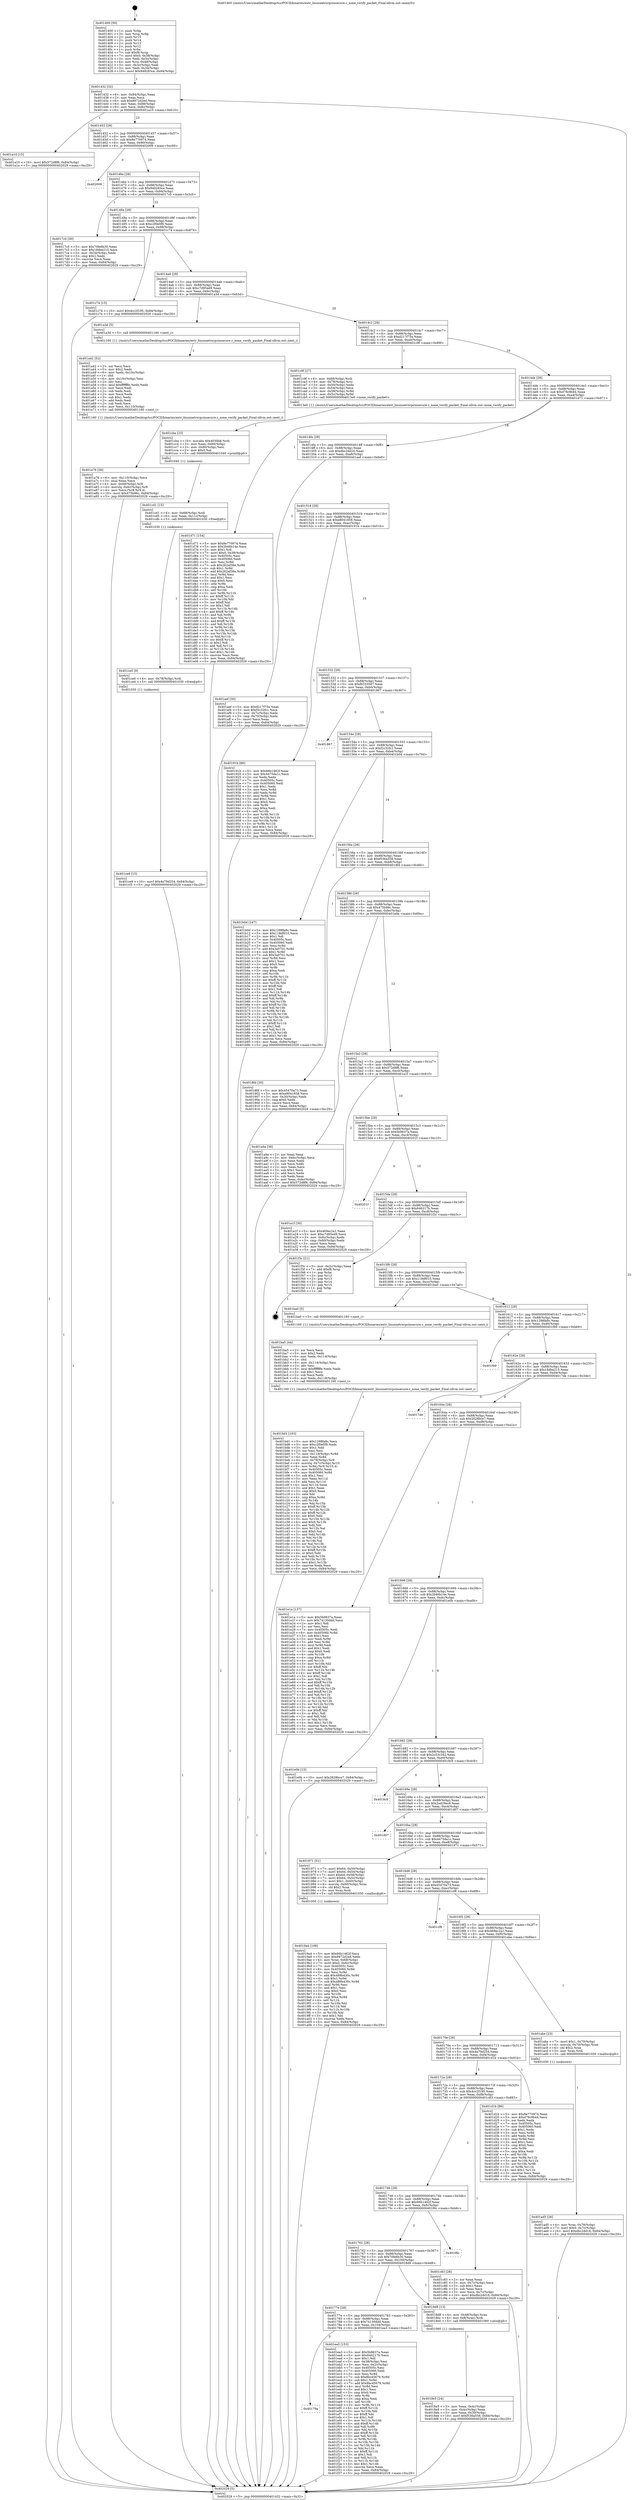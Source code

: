 digraph "0x401400" {
  label = "0x401400 (/mnt/c/Users/mathe/Desktop/tcc/POCII/binaries/extr_linuxnetrxrpcinsecure.c_none_verify_packet_Final-ollvm.out::main(0))"
  labelloc = "t"
  node[shape=record]

  Entry [label="",width=0.3,height=0.3,shape=circle,fillcolor=black,style=filled]
  "0x401432" [label="{
     0x401432 [32]\l
     | [instrs]\l
     &nbsp;&nbsp;0x401432 \<+6\>: mov -0x84(%rbp),%eax\l
     &nbsp;&nbsp;0x401438 \<+2\>: mov %eax,%ecx\l
     &nbsp;&nbsp;0x40143a \<+6\>: sub $0x8972d2ed,%ecx\l
     &nbsp;&nbsp;0x401440 \<+6\>: mov %eax,-0x88(%rbp)\l
     &nbsp;&nbsp;0x401446 \<+6\>: mov %ecx,-0x8c(%rbp)\l
     &nbsp;&nbsp;0x40144c \<+6\>: je 0000000000401a10 \<main+0x610\>\l
  }"]
  "0x401a10" [label="{
     0x401a10 [15]\l
     | [instrs]\l
     &nbsp;&nbsp;0x401a10 \<+10\>: movl $0x572d8f6,-0x84(%rbp)\l
     &nbsp;&nbsp;0x401a1a \<+5\>: jmp 0000000000402029 \<main+0xc29\>\l
  }"]
  "0x401452" [label="{
     0x401452 [28]\l
     | [instrs]\l
     &nbsp;&nbsp;0x401452 \<+5\>: jmp 0000000000401457 \<main+0x57\>\l
     &nbsp;&nbsp;0x401457 \<+6\>: mov -0x88(%rbp),%eax\l
     &nbsp;&nbsp;0x40145d \<+5\>: sub $0x8e770974,%eax\l
     &nbsp;&nbsp;0x401462 \<+6\>: mov %eax,-0x90(%rbp)\l
     &nbsp;&nbsp;0x401468 \<+6\>: je 0000000000402009 \<main+0xc09\>\l
  }"]
  Exit [label="",width=0.3,height=0.3,shape=circle,fillcolor=black,style=filled,peripheries=2]
  "0x402009" [label="{
     0x402009\l
  }", style=dashed]
  "0x40146e" [label="{
     0x40146e [28]\l
     | [instrs]\l
     &nbsp;&nbsp;0x40146e \<+5\>: jmp 0000000000401473 \<main+0x73\>\l
     &nbsp;&nbsp;0x401473 \<+6\>: mov -0x88(%rbp),%eax\l
     &nbsp;&nbsp;0x401479 \<+5\>: sub $0x948283ce,%eax\l
     &nbsp;&nbsp;0x40147e \<+6\>: mov %eax,-0x94(%rbp)\l
     &nbsp;&nbsp;0x401484 \<+6\>: je 00000000004017c0 \<main+0x3c0\>\l
  }"]
  "0x40179a" [label="{
     0x40179a\l
  }", style=dashed]
  "0x4017c0" [label="{
     0x4017c0 [30]\l
     | [instrs]\l
     &nbsp;&nbsp;0x4017c0 \<+5\>: mov $0x70fe6b30,%eax\l
     &nbsp;&nbsp;0x4017c5 \<+5\>: mov $0x18dbe215,%ecx\l
     &nbsp;&nbsp;0x4017ca \<+3\>: mov -0x34(%rbp),%edx\l
     &nbsp;&nbsp;0x4017cd \<+3\>: cmp $0x2,%edx\l
     &nbsp;&nbsp;0x4017d0 \<+3\>: cmovne %ecx,%eax\l
     &nbsp;&nbsp;0x4017d3 \<+6\>: mov %eax,-0x84(%rbp)\l
     &nbsp;&nbsp;0x4017d9 \<+5\>: jmp 0000000000402029 \<main+0xc29\>\l
  }"]
  "0x40148a" [label="{
     0x40148a [28]\l
     | [instrs]\l
     &nbsp;&nbsp;0x40148a \<+5\>: jmp 000000000040148f \<main+0x8f\>\l
     &nbsp;&nbsp;0x40148f \<+6\>: mov -0x88(%rbp),%eax\l
     &nbsp;&nbsp;0x401495 \<+5\>: sub $0xc2f0e0f9,%eax\l
     &nbsp;&nbsp;0x40149a \<+6\>: mov %eax,-0x98(%rbp)\l
     &nbsp;&nbsp;0x4014a0 \<+6\>: je 0000000000401c74 \<main+0x874\>\l
  }"]
  "0x402029" [label="{
     0x402029 [5]\l
     | [instrs]\l
     &nbsp;&nbsp;0x402029 \<+5\>: jmp 0000000000401432 \<main+0x32\>\l
  }"]
  "0x401400" [label="{
     0x401400 [50]\l
     | [instrs]\l
     &nbsp;&nbsp;0x401400 \<+1\>: push %rbp\l
     &nbsp;&nbsp;0x401401 \<+3\>: mov %rsp,%rbp\l
     &nbsp;&nbsp;0x401404 \<+2\>: push %r15\l
     &nbsp;&nbsp;0x401406 \<+2\>: push %r14\l
     &nbsp;&nbsp;0x401408 \<+2\>: push %r13\l
     &nbsp;&nbsp;0x40140a \<+2\>: push %r12\l
     &nbsp;&nbsp;0x40140c \<+1\>: push %rbx\l
     &nbsp;&nbsp;0x40140d \<+7\>: sub $0xf8,%rsp\l
     &nbsp;&nbsp;0x401414 \<+7\>: movl $0x0,-0x38(%rbp)\l
     &nbsp;&nbsp;0x40141b \<+3\>: mov %edi,-0x3c(%rbp)\l
     &nbsp;&nbsp;0x40141e \<+4\>: mov %rsi,-0x48(%rbp)\l
     &nbsp;&nbsp;0x401422 \<+3\>: mov -0x3c(%rbp),%edi\l
     &nbsp;&nbsp;0x401425 \<+3\>: mov %edi,-0x34(%rbp)\l
     &nbsp;&nbsp;0x401428 \<+10\>: movl $0x948283ce,-0x84(%rbp)\l
  }"]
  "0x401ea3" [label="{
     0x401ea3 [153]\l
     | [instrs]\l
     &nbsp;&nbsp;0x401ea3 \<+5\>: mov $0x5b9637a,%eax\l
     &nbsp;&nbsp;0x401ea8 \<+5\>: mov $0x646217b,%ecx\l
     &nbsp;&nbsp;0x401ead \<+2\>: mov $0x1,%dl\l
     &nbsp;&nbsp;0x401eaf \<+3\>: mov -0x38(%rbp),%esi\l
     &nbsp;&nbsp;0x401eb2 \<+3\>: mov %esi,-0x2c(%rbp)\l
     &nbsp;&nbsp;0x401eb5 \<+7\>: mov 0x40505c,%esi\l
     &nbsp;&nbsp;0x401ebc \<+7\>: mov 0x405060,%edi\l
     &nbsp;&nbsp;0x401ec3 \<+3\>: mov %esi,%r8d\l
     &nbsp;&nbsp;0x401ec6 \<+7\>: sub $0x8bc45679,%r8d\l
     &nbsp;&nbsp;0x401ecd \<+4\>: sub $0x1,%r8d\l
     &nbsp;&nbsp;0x401ed1 \<+7\>: add $0x8bc45679,%r8d\l
     &nbsp;&nbsp;0x401ed8 \<+4\>: imul %r8d,%esi\l
     &nbsp;&nbsp;0x401edc \<+3\>: and $0x1,%esi\l
     &nbsp;&nbsp;0x401edf \<+3\>: cmp $0x0,%esi\l
     &nbsp;&nbsp;0x401ee2 \<+4\>: sete %r9b\l
     &nbsp;&nbsp;0x401ee6 \<+3\>: cmp $0xa,%edi\l
     &nbsp;&nbsp;0x401ee9 \<+4\>: setl %r10b\l
     &nbsp;&nbsp;0x401eed \<+3\>: mov %r9b,%r11b\l
     &nbsp;&nbsp;0x401ef0 \<+4\>: xor $0xff,%r11b\l
     &nbsp;&nbsp;0x401ef4 \<+3\>: mov %r10b,%bl\l
     &nbsp;&nbsp;0x401ef7 \<+3\>: xor $0xff,%bl\l
     &nbsp;&nbsp;0x401efa \<+3\>: xor $0x1,%dl\l
     &nbsp;&nbsp;0x401efd \<+3\>: mov %r11b,%r14b\l
     &nbsp;&nbsp;0x401f00 \<+4\>: and $0xff,%r14b\l
     &nbsp;&nbsp;0x401f04 \<+3\>: and %dl,%r9b\l
     &nbsp;&nbsp;0x401f07 \<+3\>: mov %bl,%r15b\l
     &nbsp;&nbsp;0x401f0a \<+4\>: and $0xff,%r15b\l
     &nbsp;&nbsp;0x401f0e \<+3\>: and %dl,%r10b\l
     &nbsp;&nbsp;0x401f11 \<+3\>: or %r9b,%r14b\l
     &nbsp;&nbsp;0x401f14 \<+3\>: or %r10b,%r15b\l
     &nbsp;&nbsp;0x401f17 \<+3\>: xor %r15b,%r14b\l
     &nbsp;&nbsp;0x401f1a \<+3\>: or %bl,%r11b\l
     &nbsp;&nbsp;0x401f1d \<+4\>: xor $0xff,%r11b\l
     &nbsp;&nbsp;0x401f21 \<+3\>: or $0x1,%dl\l
     &nbsp;&nbsp;0x401f24 \<+3\>: and %dl,%r11b\l
     &nbsp;&nbsp;0x401f27 \<+3\>: or %r11b,%r14b\l
     &nbsp;&nbsp;0x401f2a \<+4\>: test $0x1,%r14b\l
     &nbsp;&nbsp;0x401f2e \<+3\>: cmovne %ecx,%eax\l
     &nbsp;&nbsp;0x401f31 \<+6\>: mov %eax,-0x84(%rbp)\l
     &nbsp;&nbsp;0x401f37 \<+5\>: jmp 0000000000402029 \<main+0xc29\>\l
  }"]
  "0x401c74" [label="{
     0x401c74 [15]\l
     | [instrs]\l
     &nbsp;&nbsp;0x401c74 \<+10\>: movl $0x4cc2f195,-0x84(%rbp)\l
     &nbsp;&nbsp;0x401c7e \<+5\>: jmp 0000000000402029 \<main+0xc29\>\l
  }"]
  "0x4014a6" [label="{
     0x4014a6 [28]\l
     | [instrs]\l
     &nbsp;&nbsp;0x4014a6 \<+5\>: jmp 00000000004014ab \<main+0xab\>\l
     &nbsp;&nbsp;0x4014ab \<+6\>: mov -0x88(%rbp),%eax\l
     &nbsp;&nbsp;0x4014b1 \<+5\>: sub $0xc7d95ed9,%eax\l
     &nbsp;&nbsp;0x4014b6 \<+6\>: mov %eax,-0x9c(%rbp)\l
     &nbsp;&nbsp;0x4014bc \<+6\>: je 0000000000401a3d \<main+0x63d\>\l
  }"]
  "0x401ce9" [label="{
     0x401ce9 [15]\l
     | [instrs]\l
     &nbsp;&nbsp;0x401ce9 \<+10\>: movl $0x4a79d254,-0x84(%rbp)\l
     &nbsp;&nbsp;0x401cf3 \<+5\>: jmp 0000000000402029 \<main+0xc29\>\l
  }"]
  "0x401a3d" [label="{
     0x401a3d [5]\l
     | [instrs]\l
     &nbsp;&nbsp;0x401a3d \<+5\>: call 0000000000401160 \<next_i\>\l
     | [calls]\l
     &nbsp;&nbsp;0x401160 \{1\} (/mnt/c/Users/mathe/Desktop/tcc/POCII/binaries/extr_linuxnetrxrpcinsecure.c_none_verify_packet_Final-ollvm.out::next_i)\l
  }"]
  "0x4014c2" [label="{
     0x4014c2 [28]\l
     | [instrs]\l
     &nbsp;&nbsp;0x4014c2 \<+5\>: jmp 00000000004014c7 \<main+0xc7\>\l
     &nbsp;&nbsp;0x4014c7 \<+6\>: mov -0x88(%rbp),%eax\l
     &nbsp;&nbsp;0x4014cd \<+5\>: sub $0xd217f75a,%eax\l
     &nbsp;&nbsp;0x4014d2 \<+6\>: mov %eax,-0xa0(%rbp)\l
     &nbsp;&nbsp;0x4014d8 \<+6\>: je 0000000000401c9f \<main+0x89f\>\l
  }"]
  "0x401ce0" [label="{
     0x401ce0 [9]\l
     | [instrs]\l
     &nbsp;&nbsp;0x401ce0 \<+4\>: mov -0x78(%rbp),%rdi\l
     &nbsp;&nbsp;0x401ce4 \<+5\>: call 0000000000401030 \<free@plt\>\l
     | [calls]\l
     &nbsp;&nbsp;0x401030 \{1\} (unknown)\l
  }"]
  "0x401c9f" [label="{
     0x401c9f [27]\l
     | [instrs]\l
     &nbsp;&nbsp;0x401c9f \<+4\>: mov -0x68(%rbp),%rdi\l
     &nbsp;&nbsp;0x401ca3 \<+4\>: mov -0x78(%rbp),%rsi\l
     &nbsp;&nbsp;0x401ca7 \<+3\>: mov -0x50(%rbp),%edx\l
     &nbsp;&nbsp;0x401caa \<+3\>: mov -0x54(%rbp),%ecx\l
     &nbsp;&nbsp;0x401cad \<+4\>: mov -0x58(%rbp),%r8d\l
     &nbsp;&nbsp;0x401cb1 \<+4\>: mov -0x5c(%rbp),%r9d\l
     &nbsp;&nbsp;0x401cb5 \<+5\>: call 00000000004013e0 \<none_verify_packet\>\l
     | [calls]\l
     &nbsp;&nbsp;0x4013e0 \{1\} (/mnt/c/Users/mathe/Desktop/tcc/POCII/binaries/extr_linuxnetrxrpcinsecure.c_none_verify_packet_Final-ollvm.out::none_verify_packet)\l
  }"]
  "0x4014de" [label="{
     0x4014de [28]\l
     | [instrs]\l
     &nbsp;&nbsp;0x4014de \<+5\>: jmp 00000000004014e3 \<main+0xe3\>\l
     &nbsp;&nbsp;0x4014e3 \<+6\>: mov -0x88(%rbp),%eax\l
     &nbsp;&nbsp;0x4014e9 \<+5\>: sub $0xd78c9b44,%eax\l
     &nbsp;&nbsp;0x4014ee \<+6\>: mov %eax,-0xa4(%rbp)\l
     &nbsp;&nbsp;0x4014f4 \<+6\>: je 0000000000401d71 \<main+0x971\>\l
  }"]
  "0x401cd1" [label="{
     0x401cd1 [15]\l
     | [instrs]\l
     &nbsp;&nbsp;0x401cd1 \<+4\>: mov -0x68(%rbp),%rdi\l
     &nbsp;&nbsp;0x401cd5 \<+6\>: mov %eax,-0x11c(%rbp)\l
     &nbsp;&nbsp;0x401cdb \<+5\>: call 0000000000401030 \<free@plt\>\l
     | [calls]\l
     &nbsp;&nbsp;0x401030 \{1\} (unknown)\l
  }"]
  "0x401d71" [label="{
     0x401d71 [154]\l
     | [instrs]\l
     &nbsp;&nbsp;0x401d71 \<+5\>: mov $0x8e770974,%eax\l
     &nbsp;&nbsp;0x401d76 \<+5\>: mov $0x2b46b14e,%ecx\l
     &nbsp;&nbsp;0x401d7b \<+2\>: mov $0x1,%dl\l
     &nbsp;&nbsp;0x401d7d \<+7\>: movl $0x0,-0x38(%rbp)\l
     &nbsp;&nbsp;0x401d84 \<+7\>: mov 0x40505c,%esi\l
     &nbsp;&nbsp;0x401d8b \<+7\>: mov 0x405060,%edi\l
     &nbsp;&nbsp;0x401d92 \<+3\>: mov %esi,%r8d\l
     &nbsp;&nbsp;0x401d95 \<+7\>: sub $0x262af38e,%r8d\l
     &nbsp;&nbsp;0x401d9c \<+4\>: sub $0x1,%r8d\l
     &nbsp;&nbsp;0x401da0 \<+7\>: add $0x262af38e,%r8d\l
     &nbsp;&nbsp;0x401da7 \<+4\>: imul %r8d,%esi\l
     &nbsp;&nbsp;0x401dab \<+3\>: and $0x1,%esi\l
     &nbsp;&nbsp;0x401dae \<+3\>: cmp $0x0,%esi\l
     &nbsp;&nbsp;0x401db1 \<+4\>: sete %r9b\l
     &nbsp;&nbsp;0x401db5 \<+3\>: cmp $0xa,%edi\l
     &nbsp;&nbsp;0x401db8 \<+4\>: setl %r10b\l
     &nbsp;&nbsp;0x401dbc \<+3\>: mov %r9b,%r11b\l
     &nbsp;&nbsp;0x401dbf \<+4\>: xor $0xff,%r11b\l
     &nbsp;&nbsp;0x401dc3 \<+3\>: mov %r10b,%bl\l
     &nbsp;&nbsp;0x401dc6 \<+3\>: xor $0xff,%bl\l
     &nbsp;&nbsp;0x401dc9 \<+3\>: xor $0x1,%dl\l
     &nbsp;&nbsp;0x401dcc \<+3\>: mov %r11b,%r14b\l
     &nbsp;&nbsp;0x401dcf \<+4\>: and $0xff,%r14b\l
     &nbsp;&nbsp;0x401dd3 \<+3\>: and %dl,%r9b\l
     &nbsp;&nbsp;0x401dd6 \<+3\>: mov %bl,%r15b\l
     &nbsp;&nbsp;0x401dd9 \<+4\>: and $0xff,%r15b\l
     &nbsp;&nbsp;0x401ddd \<+3\>: and %dl,%r10b\l
     &nbsp;&nbsp;0x401de0 \<+3\>: or %r9b,%r14b\l
     &nbsp;&nbsp;0x401de3 \<+3\>: or %r10b,%r15b\l
     &nbsp;&nbsp;0x401de6 \<+3\>: xor %r15b,%r14b\l
     &nbsp;&nbsp;0x401de9 \<+3\>: or %bl,%r11b\l
     &nbsp;&nbsp;0x401dec \<+4\>: xor $0xff,%r11b\l
     &nbsp;&nbsp;0x401df0 \<+3\>: or $0x1,%dl\l
     &nbsp;&nbsp;0x401df3 \<+3\>: and %dl,%r11b\l
     &nbsp;&nbsp;0x401df6 \<+3\>: or %r11b,%r14b\l
     &nbsp;&nbsp;0x401df9 \<+4\>: test $0x1,%r14b\l
     &nbsp;&nbsp;0x401dfd \<+3\>: cmovne %ecx,%eax\l
     &nbsp;&nbsp;0x401e00 \<+6\>: mov %eax,-0x84(%rbp)\l
     &nbsp;&nbsp;0x401e06 \<+5\>: jmp 0000000000402029 \<main+0xc29\>\l
  }"]
  "0x4014fa" [label="{
     0x4014fa [28]\l
     | [instrs]\l
     &nbsp;&nbsp;0x4014fa \<+5\>: jmp 00000000004014ff \<main+0xff\>\l
     &nbsp;&nbsp;0x4014ff \<+6\>: mov -0x88(%rbp),%eax\l
     &nbsp;&nbsp;0x401505 \<+5\>: sub $0xdbc2dd16,%eax\l
     &nbsp;&nbsp;0x40150a \<+6\>: mov %eax,-0xa8(%rbp)\l
     &nbsp;&nbsp;0x401510 \<+6\>: je 0000000000401aef \<main+0x6ef\>\l
  }"]
  "0x401cba" [label="{
     0x401cba [23]\l
     | [instrs]\l
     &nbsp;&nbsp;0x401cba \<+10\>: movabs $0x4030b6,%rdi\l
     &nbsp;&nbsp;0x401cc4 \<+3\>: mov %eax,-0x80(%rbp)\l
     &nbsp;&nbsp;0x401cc7 \<+3\>: mov -0x80(%rbp),%esi\l
     &nbsp;&nbsp;0x401cca \<+2\>: mov $0x0,%al\l
     &nbsp;&nbsp;0x401ccc \<+5\>: call 0000000000401040 \<printf@plt\>\l
     | [calls]\l
     &nbsp;&nbsp;0x401040 \{1\} (unknown)\l
  }"]
  "0x401aef" [label="{
     0x401aef [30]\l
     | [instrs]\l
     &nbsp;&nbsp;0x401aef \<+5\>: mov $0xd217f75a,%eax\l
     &nbsp;&nbsp;0x401af4 \<+5\>: mov $0xf2c32fc1,%ecx\l
     &nbsp;&nbsp;0x401af9 \<+3\>: mov -0x7c(%rbp),%edx\l
     &nbsp;&nbsp;0x401afc \<+3\>: cmp -0x70(%rbp),%edx\l
     &nbsp;&nbsp;0x401aff \<+3\>: cmovl %ecx,%eax\l
     &nbsp;&nbsp;0x401b02 \<+6\>: mov %eax,-0x84(%rbp)\l
     &nbsp;&nbsp;0x401b08 \<+5\>: jmp 0000000000402029 \<main+0xc29\>\l
  }"]
  "0x401516" [label="{
     0x401516 [28]\l
     | [instrs]\l
     &nbsp;&nbsp;0x401516 \<+5\>: jmp 000000000040151b \<main+0x11b\>\l
     &nbsp;&nbsp;0x40151b \<+6\>: mov -0x88(%rbp),%eax\l
     &nbsp;&nbsp;0x401521 \<+5\>: sub $0xe8041858,%eax\l
     &nbsp;&nbsp;0x401526 \<+6\>: mov %eax,-0xac(%rbp)\l
     &nbsp;&nbsp;0x40152c \<+6\>: je 000000000040191b \<main+0x51b\>\l
  }"]
  "0x401bd1" [label="{
     0x401bd1 [163]\l
     | [instrs]\l
     &nbsp;&nbsp;0x401bd1 \<+5\>: mov $0x1298fa8c,%ecx\l
     &nbsp;&nbsp;0x401bd6 \<+5\>: mov $0xc2f0e0f9,%edx\l
     &nbsp;&nbsp;0x401bdb \<+3\>: mov $0x1,%dil\l
     &nbsp;&nbsp;0x401bde \<+2\>: xor %esi,%esi\l
     &nbsp;&nbsp;0x401be0 \<+7\>: mov -0x118(%rbp),%r8d\l
     &nbsp;&nbsp;0x401be7 \<+4\>: imul %eax,%r8d\l
     &nbsp;&nbsp;0x401beb \<+4\>: mov -0x78(%rbp),%r9\l
     &nbsp;&nbsp;0x401bef \<+4\>: movslq -0x7c(%rbp),%r10\l
     &nbsp;&nbsp;0x401bf3 \<+4\>: mov %r8d,(%r9,%r10,4)\l
     &nbsp;&nbsp;0x401bf7 \<+7\>: mov 0x40505c,%eax\l
     &nbsp;&nbsp;0x401bfe \<+8\>: mov 0x405060,%r8d\l
     &nbsp;&nbsp;0x401c06 \<+3\>: sub $0x1,%esi\l
     &nbsp;&nbsp;0x401c09 \<+3\>: mov %eax,%r11d\l
     &nbsp;&nbsp;0x401c0c \<+3\>: add %esi,%r11d\l
     &nbsp;&nbsp;0x401c0f \<+4\>: imul %r11d,%eax\l
     &nbsp;&nbsp;0x401c13 \<+3\>: and $0x1,%eax\l
     &nbsp;&nbsp;0x401c16 \<+3\>: cmp $0x0,%eax\l
     &nbsp;&nbsp;0x401c19 \<+3\>: sete %bl\l
     &nbsp;&nbsp;0x401c1c \<+4\>: cmp $0xa,%r8d\l
     &nbsp;&nbsp;0x401c20 \<+4\>: setl %r14b\l
     &nbsp;&nbsp;0x401c24 \<+3\>: mov %bl,%r15b\l
     &nbsp;&nbsp;0x401c27 \<+4\>: xor $0xff,%r15b\l
     &nbsp;&nbsp;0x401c2b \<+3\>: mov %r14b,%r12b\l
     &nbsp;&nbsp;0x401c2e \<+4\>: xor $0xff,%r12b\l
     &nbsp;&nbsp;0x401c32 \<+4\>: xor $0x0,%dil\l
     &nbsp;&nbsp;0x401c36 \<+3\>: mov %r15b,%r13b\l
     &nbsp;&nbsp;0x401c39 \<+4\>: and $0x0,%r13b\l
     &nbsp;&nbsp;0x401c3d \<+3\>: and %dil,%bl\l
     &nbsp;&nbsp;0x401c40 \<+3\>: mov %r12b,%al\l
     &nbsp;&nbsp;0x401c43 \<+2\>: and $0x0,%al\l
     &nbsp;&nbsp;0x401c45 \<+3\>: and %dil,%r14b\l
     &nbsp;&nbsp;0x401c48 \<+3\>: or %bl,%r13b\l
     &nbsp;&nbsp;0x401c4b \<+3\>: or %r14b,%al\l
     &nbsp;&nbsp;0x401c4e \<+3\>: xor %al,%r13b\l
     &nbsp;&nbsp;0x401c51 \<+3\>: or %r12b,%r15b\l
     &nbsp;&nbsp;0x401c54 \<+4\>: xor $0xff,%r15b\l
     &nbsp;&nbsp;0x401c58 \<+4\>: or $0x0,%dil\l
     &nbsp;&nbsp;0x401c5c \<+3\>: and %dil,%r15b\l
     &nbsp;&nbsp;0x401c5f \<+3\>: or %r15b,%r13b\l
     &nbsp;&nbsp;0x401c62 \<+4\>: test $0x1,%r13b\l
     &nbsp;&nbsp;0x401c66 \<+3\>: cmovne %edx,%ecx\l
     &nbsp;&nbsp;0x401c69 \<+6\>: mov %ecx,-0x84(%rbp)\l
     &nbsp;&nbsp;0x401c6f \<+5\>: jmp 0000000000402029 \<main+0xc29\>\l
  }"]
  "0x40191b" [label="{
     0x40191b [86]\l
     | [instrs]\l
     &nbsp;&nbsp;0x40191b \<+5\>: mov $0x66b1462f,%eax\l
     &nbsp;&nbsp;0x401920 \<+5\>: mov $0x4475da1c,%ecx\l
     &nbsp;&nbsp;0x401925 \<+2\>: xor %edx,%edx\l
     &nbsp;&nbsp;0x401927 \<+7\>: mov 0x40505c,%esi\l
     &nbsp;&nbsp;0x40192e \<+7\>: mov 0x405060,%edi\l
     &nbsp;&nbsp;0x401935 \<+3\>: sub $0x1,%edx\l
     &nbsp;&nbsp;0x401938 \<+3\>: mov %esi,%r8d\l
     &nbsp;&nbsp;0x40193b \<+3\>: add %edx,%r8d\l
     &nbsp;&nbsp;0x40193e \<+4\>: imul %r8d,%esi\l
     &nbsp;&nbsp;0x401942 \<+3\>: and $0x1,%esi\l
     &nbsp;&nbsp;0x401945 \<+3\>: cmp $0x0,%esi\l
     &nbsp;&nbsp;0x401948 \<+4\>: sete %r9b\l
     &nbsp;&nbsp;0x40194c \<+3\>: cmp $0xa,%edi\l
     &nbsp;&nbsp;0x40194f \<+4\>: setl %r10b\l
     &nbsp;&nbsp;0x401953 \<+3\>: mov %r9b,%r11b\l
     &nbsp;&nbsp;0x401956 \<+3\>: and %r10b,%r11b\l
     &nbsp;&nbsp;0x401959 \<+3\>: xor %r10b,%r9b\l
     &nbsp;&nbsp;0x40195c \<+3\>: or %r9b,%r11b\l
     &nbsp;&nbsp;0x40195f \<+4\>: test $0x1,%r11b\l
     &nbsp;&nbsp;0x401963 \<+3\>: cmovne %ecx,%eax\l
     &nbsp;&nbsp;0x401966 \<+6\>: mov %eax,-0x84(%rbp)\l
     &nbsp;&nbsp;0x40196c \<+5\>: jmp 0000000000402029 \<main+0xc29\>\l
  }"]
  "0x401532" [label="{
     0x401532 [28]\l
     | [instrs]\l
     &nbsp;&nbsp;0x401532 \<+5\>: jmp 0000000000401537 \<main+0x137\>\l
     &nbsp;&nbsp;0x401537 \<+6\>: mov -0x88(%rbp),%eax\l
     &nbsp;&nbsp;0x40153d \<+5\>: sub $0xf0333587,%eax\l
     &nbsp;&nbsp;0x401542 \<+6\>: mov %eax,-0xb0(%rbp)\l
     &nbsp;&nbsp;0x401548 \<+6\>: je 0000000000401867 \<main+0x467\>\l
  }"]
  "0x401ba5" [label="{
     0x401ba5 [44]\l
     | [instrs]\l
     &nbsp;&nbsp;0x401ba5 \<+2\>: xor %ecx,%ecx\l
     &nbsp;&nbsp;0x401ba7 \<+5\>: mov $0x2,%edx\l
     &nbsp;&nbsp;0x401bac \<+6\>: mov %edx,-0x114(%rbp)\l
     &nbsp;&nbsp;0x401bb2 \<+1\>: cltd\l
     &nbsp;&nbsp;0x401bb3 \<+6\>: mov -0x114(%rbp),%esi\l
     &nbsp;&nbsp;0x401bb9 \<+2\>: idiv %esi\l
     &nbsp;&nbsp;0x401bbb \<+6\>: imul $0xfffffffe,%edx,%edx\l
     &nbsp;&nbsp;0x401bc1 \<+3\>: sub $0x1,%ecx\l
     &nbsp;&nbsp;0x401bc4 \<+2\>: sub %ecx,%edx\l
     &nbsp;&nbsp;0x401bc6 \<+6\>: mov %edx,-0x118(%rbp)\l
     &nbsp;&nbsp;0x401bcc \<+5\>: call 0000000000401160 \<next_i\>\l
     | [calls]\l
     &nbsp;&nbsp;0x401160 \{1\} (/mnt/c/Users/mathe/Desktop/tcc/POCII/binaries/extr_linuxnetrxrpcinsecure.c_none_verify_packet_Final-ollvm.out::next_i)\l
  }"]
  "0x401867" [label="{
     0x401867\l
  }", style=dashed]
  "0x40154e" [label="{
     0x40154e [28]\l
     | [instrs]\l
     &nbsp;&nbsp;0x40154e \<+5\>: jmp 0000000000401553 \<main+0x153\>\l
     &nbsp;&nbsp;0x401553 \<+6\>: mov -0x88(%rbp),%eax\l
     &nbsp;&nbsp;0x401559 \<+5\>: sub $0xf2c32fc1,%eax\l
     &nbsp;&nbsp;0x40155e \<+6\>: mov %eax,-0xb4(%rbp)\l
     &nbsp;&nbsp;0x401564 \<+6\>: je 0000000000401b0d \<main+0x70d\>\l
  }"]
  "0x401ad5" [label="{
     0x401ad5 [26]\l
     | [instrs]\l
     &nbsp;&nbsp;0x401ad5 \<+4\>: mov %rax,-0x78(%rbp)\l
     &nbsp;&nbsp;0x401ad9 \<+7\>: movl $0x0,-0x7c(%rbp)\l
     &nbsp;&nbsp;0x401ae0 \<+10\>: movl $0xdbc2dd16,-0x84(%rbp)\l
     &nbsp;&nbsp;0x401aea \<+5\>: jmp 0000000000402029 \<main+0xc29\>\l
  }"]
  "0x401b0d" [label="{
     0x401b0d [147]\l
     | [instrs]\l
     &nbsp;&nbsp;0x401b0d \<+5\>: mov $0x1298fa8c,%eax\l
     &nbsp;&nbsp;0x401b12 \<+5\>: mov $0x118df010,%ecx\l
     &nbsp;&nbsp;0x401b17 \<+2\>: mov $0x1,%dl\l
     &nbsp;&nbsp;0x401b19 \<+7\>: mov 0x40505c,%esi\l
     &nbsp;&nbsp;0x401b20 \<+7\>: mov 0x405060,%edi\l
     &nbsp;&nbsp;0x401b27 \<+3\>: mov %esi,%r8d\l
     &nbsp;&nbsp;0x401b2a \<+7\>: add $0x3a0701,%r8d\l
     &nbsp;&nbsp;0x401b31 \<+4\>: sub $0x1,%r8d\l
     &nbsp;&nbsp;0x401b35 \<+7\>: sub $0x3a0701,%r8d\l
     &nbsp;&nbsp;0x401b3c \<+4\>: imul %r8d,%esi\l
     &nbsp;&nbsp;0x401b40 \<+3\>: and $0x1,%esi\l
     &nbsp;&nbsp;0x401b43 \<+3\>: cmp $0x0,%esi\l
     &nbsp;&nbsp;0x401b46 \<+4\>: sete %r9b\l
     &nbsp;&nbsp;0x401b4a \<+3\>: cmp $0xa,%edi\l
     &nbsp;&nbsp;0x401b4d \<+4\>: setl %r10b\l
     &nbsp;&nbsp;0x401b51 \<+3\>: mov %r9b,%r11b\l
     &nbsp;&nbsp;0x401b54 \<+4\>: xor $0xff,%r11b\l
     &nbsp;&nbsp;0x401b58 \<+3\>: mov %r10b,%bl\l
     &nbsp;&nbsp;0x401b5b \<+3\>: xor $0xff,%bl\l
     &nbsp;&nbsp;0x401b5e \<+3\>: xor $0x1,%dl\l
     &nbsp;&nbsp;0x401b61 \<+3\>: mov %r11b,%r14b\l
     &nbsp;&nbsp;0x401b64 \<+4\>: and $0xff,%r14b\l
     &nbsp;&nbsp;0x401b68 \<+3\>: and %dl,%r9b\l
     &nbsp;&nbsp;0x401b6b \<+3\>: mov %bl,%r15b\l
     &nbsp;&nbsp;0x401b6e \<+4\>: and $0xff,%r15b\l
     &nbsp;&nbsp;0x401b72 \<+3\>: and %dl,%r10b\l
     &nbsp;&nbsp;0x401b75 \<+3\>: or %r9b,%r14b\l
     &nbsp;&nbsp;0x401b78 \<+3\>: or %r10b,%r15b\l
     &nbsp;&nbsp;0x401b7b \<+3\>: xor %r15b,%r14b\l
     &nbsp;&nbsp;0x401b7e \<+3\>: or %bl,%r11b\l
     &nbsp;&nbsp;0x401b81 \<+4\>: xor $0xff,%r11b\l
     &nbsp;&nbsp;0x401b85 \<+3\>: or $0x1,%dl\l
     &nbsp;&nbsp;0x401b88 \<+3\>: and %dl,%r11b\l
     &nbsp;&nbsp;0x401b8b \<+3\>: or %r11b,%r14b\l
     &nbsp;&nbsp;0x401b8e \<+4\>: test $0x1,%r14b\l
     &nbsp;&nbsp;0x401b92 \<+3\>: cmovne %ecx,%eax\l
     &nbsp;&nbsp;0x401b95 \<+6\>: mov %eax,-0x84(%rbp)\l
     &nbsp;&nbsp;0x401b9b \<+5\>: jmp 0000000000402029 \<main+0xc29\>\l
  }"]
  "0x40156a" [label="{
     0x40156a [28]\l
     | [instrs]\l
     &nbsp;&nbsp;0x40156a \<+5\>: jmp 000000000040156f \<main+0x16f\>\l
     &nbsp;&nbsp;0x40156f \<+6\>: mov -0x88(%rbp),%eax\l
     &nbsp;&nbsp;0x401575 \<+5\>: sub $0xf536a558,%eax\l
     &nbsp;&nbsp;0x40157a \<+6\>: mov %eax,-0xb8(%rbp)\l
     &nbsp;&nbsp;0x401580 \<+6\>: je 00000000004018fd \<main+0x4fd\>\l
  }"]
  "0x401a76" [label="{
     0x401a76 [36]\l
     | [instrs]\l
     &nbsp;&nbsp;0x401a76 \<+6\>: mov -0x110(%rbp),%ecx\l
     &nbsp;&nbsp;0x401a7c \<+3\>: imul %eax,%ecx\l
     &nbsp;&nbsp;0x401a7f \<+4\>: mov -0x68(%rbp),%r8\l
     &nbsp;&nbsp;0x401a83 \<+4\>: movslq -0x6c(%rbp),%r9\l
     &nbsp;&nbsp;0x401a87 \<+4\>: mov %ecx,(%r8,%r9,4)\l
     &nbsp;&nbsp;0x401a8b \<+10\>: movl $0x475b96c,-0x84(%rbp)\l
     &nbsp;&nbsp;0x401a95 \<+5\>: jmp 0000000000402029 \<main+0xc29\>\l
  }"]
  "0x4018fd" [label="{
     0x4018fd [30]\l
     | [instrs]\l
     &nbsp;&nbsp;0x4018fd \<+5\>: mov $0x45470a73,%eax\l
     &nbsp;&nbsp;0x401902 \<+5\>: mov $0xe8041858,%ecx\l
     &nbsp;&nbsp;0x401907 \<+3\>: mov -0x30(%rbp),%edx\l
     &nbsp;&nbsp;0x40190a \<+3\>: cmp $0x0,%edx\l
     &nbsp;&nbsp;0x40190d \<+3\>: cmove %ecx,%eax\l
     &nbsp;&nbsp;0x401910 \<+6\>: mov %eax,-0x84(%rbp)\l
     &nbsp;&nbsp;0x401916 \<+5\>: jmp 0000000000402029 \<main+0xc29\>\l
  }"]
  "0x401586" [label="{
     0x401586 [28]\l
     | [instrs]\l
     &nbsp;&nbsp;0x401586 \<+5\>: jmp 000000000040158b \<main+0x18b\>\l
     &nbsp;&nbsp;0x40158b \<+6\>: mov -0x88(%rbp),%eax\l
     &nbsp;&nbsp;0x401591 \<+5\>: sub $0x475b96c,%eax\l
     &nbsp;&nbsp;0x401596 \<+6\>: mov %eax,-0xbc(%rbp)\l
     &nbsp;&nbsp;0x40159c \<+6\>: je 0000000000401a9a \<main+0x69a\>\l
  }"]
  "0x401a42" [label="{
     0x401a42 [52]\l
     | [instrs]\l
     &nbsp;&nbsp;0x401a42 \<+2\>: xor %ecx,%ecx\l
     &nbsp;&nbsp;0x401a44 \<+5\>: mov $0x2,%edx\l
     &nbsp;&nbsp;0x401a49 \<+6\>: mov %edx,-0x10c(%rbp)\l
     &nbsp;&nbsp;0x401a4f \<+1\>: cltd\l
     &nbsp;&nbsp;0x401a50 \<+6\>: mov -0x10c(%rbp),%esi\l
     &nbsp;&nbsp;0x401a56 \<+2\>: idiv %esi\l
     &nbsp;&nbsp;0x401a58 \<+6\>: imul $0xfffffffe,%edx,%edx\l
     &nbsp;&nbsp;0x401a5e \<+2\>: mov %ecx,%edi\l
     &nbsp;&nbsp;0x401a60 \<+2\>: sub %edx,%edi\l
     &nbsp;&nbsp;0x401a62 \<+2\>: mov %ecx,%edx\l
     &nbsp;&nbsp;0x401a64 \<+3\>: sub $0x1,%edx\l
     &nbsp;&nbsp;0x401a67 \<+2\>: add %edx,%edi\l
     &nbsp;&nbsp;0x401a69 \<+2\>: sub %edi,%ecx\l
     &nbsp;&nbsp;0x401a6b \<+6\>: mov %ecx,-0x110(%rbp)\l
     &nbsp;&nbsp;0x401a71 \<+5\>: call 0000000000401160 \<next_i\>\l
     | [calls]\l
     &nbsp;&nbsp;0x401160 \{1\} (/mnt/c/Users/mathe/Desktop/tcc/POCII/binaries/extr_linuxnetrxrpcinsecure.c_none_verify_packet_Final-ollvm.out::next_i)\l
  }"]
  "0x401a9a" [label="{
     0x401a9a [36]\l
     | [instrs]\l
     &nbsp;&nbsp;0x401a9a \<+2\>: xor %eax,%eax\l
     &nbsp;&nbsp;0x401a9c \<+3\>: mov -0x6c(%rbp),%ecx\l
     &nbsp;&nbsp;0x401a9f \<+2\>: mov %eax,%edx\l
     &nbsp;&nbsp;0x401aa1 \<+2\>: sub %ecx,%edx\l
     &nbsp;&nbsp;0x401aa3 \<+2\>: mov %eax,%ecx\l
     &nbsp;&nbsp;0x401aa5 \<+3\>: sub $0x1,%ecx\l
     &nbsp;&nbsp;0x401aa8 \<+2\>: add %ecx,%edx\l
     &nbsp;&nbsp;0x401aaa \<+2\>: sub %edx,%eax\l
     &nbsp;&nbsp;0x401aac \<+3\>: mov %eax,-0x6c(%rbp)\l
     &nbsp;&nbsp;0x401aaf \<+10\>: movl $0x572d8f6,-0x84(%rbp)\l
     &nbsp;&nbsp;0x401ab9 \<+5\>: jmp 0000000000402029 \<main+0xc29\>\l
  }"]
  "0x4015a2" [label="{
     0x4015a2 [28]\l
     | [instrs]\l
     &nbsp;&nbsp;0x4015a2 \<+5\>: jmp 00000000004015a7 \<main+0x1a7\>\l
     &nbsp;&nbsp;0x4015a7 \<+6\>: mov -0x88(%rbp),%eax\l
     &nbsp;&nbsp;0x4015ad \<+5\>: sub $0x572d8f6,%eax\l
     &nbsp;&nbsp;0x4015b2 \<+6\>: mov %eax,-0xc0(%rbp)\l
     &nbsp;&nbsp;0x4015b8 \<+6\>: je 0000000000401a1f \<main+0x61f\>\l
  }"]
  "0x4019a4" [label="{
     0x4019a4 [108]\l
     | [instrs]\l
     &nbsp;&nbsp;0x4019a4 \<+5\>: mov $0x66b1462f,%ecx\l
     &nbsp;&nbsp;0x4019a9 \<+5\>: mov $0x8972d2ed,%edx\l
     &nbsp;&nbsp;0x4019ae \<+4\>: mov %rax,-0x68(%rbp)\l
     &nbsp;&nbsp;0x4019b2 \<+7\>: movl $0x0,-0x6c(%rbp)\l
     &nbsp;&nbsp;0x4019b9 \<+7\>: mov 0x40505c,%esi\l
     &nbsp;&nbsp;0x4019c0 \<+8\>: mov 0x405060,%r8d\l
     &nbsp;&nbsp;0x4019c8 \<+3\>: mov %esi,%r9d\l
     &nbsp;&nbsp;0x4019cb \<+7\>: add $0x489b430c,%r9d\l
     &nbsp;&nbsp;0x4019d2 \<+4\>: sub $0x1,%r9d\l
     &nbsp;&nbsp;0x4019d6 \<+7\>: sub $0x489b430c,%r9d\l
     &nbsp;&nbsp;0x4019dd \<+4\>: imul %r9d,%esi\l
     &nbsp;&nbsp;0x4019e1 \<+3\>: and $0x1,%esi\l
     &nbsp;&nbsp;0x4019e4 \<+3\>: cmp $0x0,%esi\l
     &nbsp;&nbsp;0x4019e7 \<+4\>: sete %r10b\l
     &nbsp;&nbsp;0x4019eb \<+4\>: cmp $0xa,%r8d\l
     &nbsp;&nbsp;0x4019ef \<+4\>: setl %r11b\l
     &nbsp;&nbsp;0x4019f3 \<+3\>: mov %r10b,%bl\l
     &nbsp;&nbsp;0x4019f6 \<+3\>: and %r11b,%bl\l
     &nbsp;&nbsp;0x4019f9 \<+3\>: xor %r11b,%r10b\l
     &nbsp;&nbsp;0x4019fc \<+3\>: or %r10b,%bl\l
     &nbsp;&nbsp;0x4019ff \<+3\>: test $0x1,%bl\l
     &nbsp;&nbsp;0x401a02 \<+3\>: cmovne %edx,%ecx\l
     &nbsp;&nbsp;0x401a05 \<+6\>: mov %ecx,-0x84(%rbp)\l
     &nbsp;&nbsp;0x401a0b \<+5\>: jmp 0000000000402029 \<main+0xc29\>\l
  }"]
  "0x401a1f" [label="{
     0x401a1f [30]\l
     | [instrs]\l
     &nbsp;&nbsp;0x401a1f \<+5\>: mov $0x469ec2a1,%eax\l
     &nbsp;&nbsp;0x401a24 \<+5\>: mov $0xc7d95ed9,%ecx\l
     &nbsp;&nbsp;0x401a29 \<+3\>: mov -0x6c(%rbp),%edx\l
     &nbsp;&nbsp;0x401a2c \<+3\>: cmp -0x60(%rbp),%edx\l
     &nbsp;&nbsp;0x401a2f \<+3\>: cmovl %ecx,%eax\l
     &nbsp;&nbsp;0x401a32 \<+6\>: mov %eax,-0x84(%rbp)\l
     &nbsp;&nbsp;0x401a38 \<+5\>: jmp 0000000000402029 \<main+0xc29\>\l
  }"]
  "0x4015be" [label="{
     0x4015be [28]\l
     | [instrs]\l
     &nbsp;&nbsp;0x4015be \<+5\>: jmp 00000000004015c3 \<main+0x1c3\>\l
     &nbsp;&nbsp;0x4015c3 \<+6\>: mov -0x88(%rbp),%eax\l
     &nbsp;&nbsp;0x4015c9 \<+5\>: sub $0x5b9637a,%eax\l
     &nbsp;&nbsp;0x4015ce \<+6\>: mov %eax,-0xc4(%rbp)\l
     &nbsp;&nbsp;0x4015d4 \<+6\>: je 000000000040201f \<main+0xc1f\>\l
  }"]
  "0x4018e5" [label="{
     0x4018e5 [24]\l
     | [instrs]\l
     &nbsp;&nbsp;0x4018e5 \<+3\>: mov %eax,-0x4c(%rbp)\l
     &nbsp;&nbsp;0x4018e8 \<+3\>: mov -0x4c(%rbp),%eax\l
     &nbsp;&nbsp;0x4018eb \<+3\>: mov %eax,-0x30(%rbp)\l
     &nbsp;&nbsp;0x4018ee \<+10\>: movl $0xf536a558,-0x84(%rbp)\l
     &nbsp;&nbsp;0x4018f8 \<+5\>: jmp 0000000000402029 \<main+0xc29\>\l
  }"]
  "0x40201f" [label="{
     0x40201f\l
  }", style=dashed]
  "0x4015da" [label="{
     0x4015da [28]\l
     | [instrs]\l
     &nbsp;&nbsp;0x4015da \<+5\>: jmp 00000000004015df \<main+0x1df\>\l
     &nbsp;&nbsp;0x4015df \<+6\>: mov -0x88(%rbp),%eax\l
     &nbsp;&nbsp;0x4015e5 \<+5\>: sub $0x646217b,%eax\l
     &nbsp;&nbsp;0x4015ea \<+6\>: mov %eax,-0xc8(%rbp)\l
     &nbsp;&nbsp;0x4015f0 \<+6\>: je 0000000000401f3c \<main+0xb3c\>\l
  }"]
  "0x40177e" [label="{
     0x40177e [28]\l
     | [instrs]\l
     &nbsp;&nbsp;0x40177e \<+5\>: jmp 0000000000401783 \<main+0x383\>\l
     &nbsp;&nbsp;0x401783 \<+6\>: mov -0x88(%rbp),%eax\l
     &nbsp;&nbsp;0x401789 \<+5\>: sub $0x74130ddd,%eax\l
     &nbsp;&nbsp;0x40178e \<+6\>: mov %eax,-0x104(%rbp)\l
     &nbsp;&nbsp;0x401794 \<+6\>: je 0000000000401ea3 \<main+0xaa3\>\l
  }"]
  "0x401f3c" [label="{
     0x401f3c [21]\l
     | [instrs]\l
     &nbsp;&nbsp;0x401f3c \<+3\>: mov -0x2c(%rbp),%eax\l
     &nbsp;&nbsp;0x401f3f \<+7\>: add $0xf8,%rsp\l
     &nbsp;&nbsp;0x401f46 \<+1\>: pop %rbx\l
     &nbsp;&nbsp;0x401f47 \<+2\>: pop %r12\l
     &nbsp;&nbsp;0x401f49 \<+2\>: pop %r13\l
     &nbsp;&nbsp;0x401f4b \<+2\>: pop %r14\l
     &nbsp;&nbsp;0x401f4d \<+2\>: pop %r15\l
     &nbsp;&nbsp;0x401f4f \<+1\>: pop %rbp\l
     &nbsp;&nbsp;0x401f50 \<+1\>: ret\l
  }"]
  "0x4015f6" [label="{
     0x4015f6 [28]\l
     | [instrs]\l
     &nbsp;&nbsp;0x4015f6 \<+5\>: jmp 00000000004015fb \<main+0x1fb\>\l
     &nbsp;&nbsp;0x4015fb \<+6\>: mov -0x88(%rbp),%eax\l
     &nbsp;&nbsp;0x401601 \<+5\>: sub $0x118df010,%eax\l
     &nbsp;&nbsp;0x401606 \<+6\>: mov %eax,-0xcc(%rbp)\l
     &nbsp;&nbsp;0x40160c \<+6\>: je 0000000000401ba0 \<main+0x7a0\>\l
  }"]
  "0x4018d8" [label="{
     0x4018d8 [13]\l
     | [instrs]\l
     &nbsp;&nbsp;0x4018d8 \<+4\>: mov -0x48(%rbp),%rax\l
     &nbsp;&nbsp;0x4018dc \<+4\>: mov 0x8(%rax),%rdi\l
     &nbsp;&nbsp;0x4018e0 \<+5\>: call 0000000000401060 \<atoi@plt\>\l
     | [calls]\l
     &nbsp;&nbsp;0x401060 \{1\} (unknown)\l
  }"]
  "0x401ba0" [label="{
     0x401ba0 [5]\l
     | [instrs]\l
     &nbsp;&nbsp;0x401ba0 \<+5\>: call 0000000000401160 \<next_i\>\l
     | [calls]\l
     &nbsp;&nbsp;0x401160 \{1\} (/mnt/c/Users/mathe/Desktop/tcc/POCII/binaries/extr_linuxnetrxrpcinsecure.c_none_verify_packet_Final-ollvm.out::next_i)\l
  }"]
  "0x401612" [label="{
     0x401612 [28]\l
     | [instrs]\l
     &nbsp;&nbsp;0x401612 \<+5\>: jmp 0000000000401617 \<main+0x217\>\l
     &nbsp;&nbsp;0x401617 \<+6\>: mov -0x88(%rbp),%eax\l
     &nbsp;&nbsp;0x40161d \<+5\>: sub $0x1298fa8c,%eax\l
     &nbsp;&nbsp;0x401622 \<+6\>: mov %eax,-0xd0(%rbp)\l
     &nbsp;&nbsp;0x401628 \<+6\>: je 0000000000401fb9 \<main+0xbb9\>\l
  }"]
  "0x401762" [label="{
     0x401762 [28]\l
     | [instrs]\l
     &nbsp;&nbsp;0x401762 \<+5\>: jmp 0000000000401767 \<main+0x367\>\l
     &nbsp;&nbsp;0x401767 \<+6\>: mov -0x88(%rbp),%eax\l
     &nbsp;&nbsp;0x40176d \<+5\>: sub $0x70fe6b30,%eax\l
     &nbsp;&nbsp;0x401772 \<+6\>: mov %eax,-0x100(%rbp)\l
     &nbsp;&nbsp;0x401778 \<+6\>: je 00000000004018d8 \<main+0x4d8\>\l
  }"]
  "0x401fb9" [label="{
     0x401fb9\l
  }", style=dashed]
  "0x40162e" [label="{
     0x40162e [28]\l
     | [instrs]\l
     &nbsp;&nbsp;0x40162e \<+5\>: jmp 0000000000401633 \<main+0x233\>\l
     &nbsp;&nbsp;0x401633 \<+6\>: mov -0x88(%rbp),%eax\l
     &nbsp;&nbsp;0x401639 \<+5\>: sub $0x18dbe215,%eax\l
     &nbsp;&nbsp;0x40163e \<+6\>: mov %eax,-0xd4(%rbp)\l
     &nbsp;&nbsp;0x401644 \<+6\>: je 00000000004017de \<main+0x3de\>\l
  }"]
  "0x401f6c" [label="{
     0x401f6c\l
  }", style=dashed]
  "0x4017de" [label="{
     0x4017de\l
  }", style=dashed]
  "0x40164a" [label="{
     0x40164a [28]\l
     | [instrs]\l
     &nbsp;&nbsp;0x40164a \<+5\>: jmp 000000000040164f \<main+0x24f\>\l
     &nbsp;&nbsp;0x40164f \<+6\>: mov -0x88(%rbp),%eax\l
     &nbsp;&nbsp;0x401655 \<+5\>: sub $0x2628bce7,%eax\l
     &nbsp;&nbsp;0x40165a \<+6\>: mov %eax,-0xd8(%rbp)\l
     &nbsp;&nbsp;0x401660 \<+6\>: je 0000000000401e1a \<main+0xa1a\>\l
  }"]
  "0x401746" [label="{
     0x401746 [28]\l
     | [instrs]\l
     &nbsp;&nbsp;0x401746 \<+5\>: jmp 000000000040174b \<main+0x34b\>\l
     &nbsp;&nbsp;0x40174b \<+6\>: mov -0x88(%rbp),%eax\l
     &nbsp;&nbsp;0x401751 \<+5\>: sub $0x66b1462f,%eax\l
     &nbsp;&nbsp;0x401756 \<+6\>: mov %eax,-0xfc(%rbp)\l
     &nbsp;&nbsp;0x40175c \<+6\>: je 0000000000401f6c \<main+0xb6c\>\l
  }"]
  "0x401e1a" [label="{
     0x401e1a [137]\l
     | [instrs]\l
     &nbsp;&nbsp;0x401e1a \<+5\>: mov $0x5b9637a,%eax\l
     &nbsp;&nbsp;0x401e1f \<+5\>: mov $0x74130ddd,%ecx\l
     &nbsp;&nbsp;0x401e24 \<+2\>: mov $0x1,%dl\l
     &nbsp;&nbsp;0x401e26 \<+2\>: xor %esi,%esi\l
     &nbsp;&nbsp;0x401e28 \<+7\>: mov 0x40505c,%edi\l
     &nbsp;&nbsp;0x401e2f \<+8\>: mov 0x405060,%r8d\l
     &nbsp;&nbsp;0x401e37 \<+3\>: sub $0x1,%esi\l
     &nbsp;&nbsp;0x401e3a \<+3\>: mov %edi,%r9d\l
     &nbsp;&nbsp;0x401e3d \<+3\>: add %esi,%r9d\l
     &nbsp;&nbsp;0x401e40 \<+4\>: imul %r9d,%edi\l
     &nbsp;&nbsp;0x401e44 \<+3\>: and $0x1,%edi\l
     &nbsp;&nbsp;0x401e47 \<+3\>: cmp $0x0,%edi\l
     &nbsp;&nbsp;0x401e4a \<+4\>: sete %r10b\l
     &nbsp;&nbsp;0x401e4e \<+4\>: cmp $0xa,%r8d\l
     &nbsp;&nbsp;0x401e52 \<+4\>: setl %r11b\l
     &nbsp;&nbsp;0x401e56 \<+3\>: mov %r10b,%bl\l
     &nbsp;&nbsp;0x401e59 \<+3\>: xor $0xff,%bl\l
     &nbsp;&nbsp;0x401e5c \<+3\>: mov %r11b,%r14b\l
     &nbsp;&nbsp;0x401e5f \<+4\>: xor $0xff,%r14b\l
     &nbsp;&nbsp;0x401e63 \<+3\>: xor $0x1,%dl\l
     &nbsp;&nbsp;0x401e66 \<+3\>: mov %bl,%r15b\l
     &nbsp;&nbsp;0x401e69 \<+4\>: and $0xff,%r15b\l
     &nbsp;&nbsp;0x401e6d \<+3\>: and %dl,%r10b\l
     &nbsp;&nbsp;0x401e70 \<+3\>: mov %r14b,%r12b\l
     &nbsp;&nbsp;0x401e73 \<+4\>: and $0xff,%r12b\l
     &nbsp;&nbsp;0x401e77 \<+3\>: and %dl,%r11b\l
     &nbsp;&nbsp;0x401e7a \<+3\>: or %r10b,%r15b\l
     &nbsp;&nbsp;0x401e7d \<+3\>: or %r11b,%r12b\l
     &nbsp;&nbsp;0x401e80 \<+3\>: xor %r12b,%r15b\l
     &nbsp;&nbsp;0x401e83 \<+3\>: or %r14b,%bl\l
     &nbsp;&nbsp;0x401e86 \<+3\>: xor $0xff,%bl\l
     &nbsp;&nbsp;0x401e89 \<+3\>: or $0x1,%dl\l
     &nbsp;&nbsp;0x401e8c \<+2\>: and %dl,%bl\l
     &nbsp;&nbsp;0x401e8e \<+3\>: or %bl,%r15b\l
     &nbsp;&nbsp;0x401e91 \<+4\>: test $0x1,%r15b\l
     &nbsp;&nbsp;0x401e95 \<+3\>: cmovne %ecx,%eax\l
     &nbsp;&nbsp;0x401e98 \<+6\>: mov %eax,-0x84(%rbp)\l
     &nbsp;&nbsp;0x401e9e \<+5\>: jmp 0000000000402029 \<main+0xc29\>\l
  }"]
  "0x401666" [label="{
     0x401666 [28]\l
     | [instrs]\l
     &nbsp;&nbsp;0x401666 \<+5\>: jmp 000000000040166b \<main+0x26b\>\l
     &nbsp;&nbsp;0x40166b \<+6\>: mov -0x88(%rbp),%eax\l
     &nbsp;&nbsp;0x401671 \<+5\>: sub $0x2b46b14e,%eax\l
     &nbsp;&nbsp;0x401676 \<+6\>: mov %eax,-0xdc(%rbp)\l
     &nbsp;&nbsp;0x40167c \<+6\>: je 0000000000401e0b \<main+0xa0b\>\l
  }"]
  "0x401c83" [label="{
     0x401c83 [28]\l
     | [instrs]\l
     &nbsp;&nbsp;0x401c83 \<+2\>: xor %eax,%eax\l
     &nbsp;&nbsp;0x401c85 \<+3\>: mov -0x7c(%rbp),%ecx\l
     &nbsp;&nbsp;0x401c88 \<+3\>: sub $0x1,%eax\l
     &nbsp;&nbsp;0x401c8b \<+2\>: sub %eax,%ecx\l
     &nbsp;&nbsp;0x401c8d \<+3\>: mov %ecx,-0x7c(%rbp)\l
     &nbsp;&nbsp;0x401c90 \<+10\>: movl $0xdbc2dd16,-0x84(%rbp)\l
     &nbsp;&nbsp;0x401c9a \<+5\>: jmp 0000000000402029 \<main+0xc29\>\l
  }"]
  "0x401e0b" [label="{
     0x401e0b [15]\l
     | [instrs]\l
     &nbsp;&nbsp;0x401e0b \<+10\>: movl $0x2628bce7,-0x84(%rbp)\l
     &nbsp;&nbsp;0x401e15 \<+5\>: jmp 0000000000402029 \<main+0xc29\>\l
  }"]
  "0x401682" [label="{
     0x401682 [28]\l
     | [instrs]\l
     &nbsp;&nbsp;0x401682 \<+5\>: jmp 0000000000401687 \<main+0x287\>\l
     &nbsp;&nbsp;0x401687 \<+6\>: mov -0x88(%rbp),%eax\l
     &nbsp;&nbsp;0x40168d \<+5\>: sub $0x2c53c342,%eax\l
     &nbsp;&nbsp;0x401692 \<+6\>: mov %eax,-0xe0(%rbp)\l
     &nbsp;&nbsp;0x401698 \<+6\>: je 00000000004018c9 \<main+0x4c9\>\l
  }"]
  "0x40172a" [label="{
     0x40172a [28]\l
     | [instrs]\l
     &nbsp;&nbsp;0x40172a \<+5\>: jmp 000000000040172f \<main+0x32f\>\l
     &nbsp;&nbsp;0x40172f \<+6\>: mov -0x88(%rbp),%eax\l
     &nbsp;&nbsp;0x401735 \<+5\>: sub $0x4cc2f195,%eax\l
     &nbsp;&nbsp;0x40173a \<+6\>: mov %eax,-0xf8(%rbp)\l
     &nbsp;&nbsp;0x401740 \<+6\>: je 0000000000401c83 \<main+0x883\>\l
  }"]
  "0x4018c9" [label="{
     0x4018c9\l
  }", style=dashed]
  "0x40169e" [label="{
     0x40169e [28]\l
     | [instrs]\l
     &nbsp;&nbsp;0x40169e \<+5\>: jmp 00000000004016a3 \<main+0x2a3\>\l
     &nbsp;&nbsp;0x4016a3 \<+6\>: mov -0x88(%rbp),%eax\l
     &nbsp;&nbsp;0x4016a9 \<+5\>: sub $0x2e429ec9,%eax\l
     &nbsp;&nbsp;0x4016ae \<+6\>: mov %eax,-0xe4(%rbp)\l
     &nbsp;&nbsp;0x4016b4 \<+6\>: je 0000000000401d07 \<main+0x907\>\l
  }"]
  "0x401d1b" [label="{
     0x401d1b [86]\l
     | [instrs]\l
     &nbsp;&nbsp;0x401d1b \<+5\>: mov $0x8e770974,%eax\l
     &nbsp;&nbsp;0x401d20 \<+5\>: mov $0xd78c9b44,%ecx\l
     &nbsp;&nbsp;0x401d25 \<+2\>: xor %edx,%edx\l
     &nbsp;&nbsp;0x401d27 \<+7\>: mov 0x40505c,%esi\l
     &nbsp;&nbsp;0x401d2e \<+7\>: mov 0x405060,%edi\l
     &nbsp;&nbsp;0x401d35 \<+3\>: sub $0x1,%edx\l
     &nbsp;&nbsp;0x401d38 \<+3\>: mov %esi,%r8d\l
     &nbsp;&nbsp;0x401d3b \<+3\>: add %edx,%r8d\l
     &nbsp;&nbsp;0x401d3e \<+4\>: imul %r8d,%esi\l
     &nbsp;&nbsp;0x401d42 \<+3\>: and $0x1,%esi\l
     &nbsp;&nbsp;0x401d45 \<+3\>: cmp $0x0,%esi\l
     &nbsp;&nbsp;0x401d48 \<+4\>: sete %r9b\l
     &nbsp;&nbsp;0x401d4c \<+3\>: cmp $0xa,%edi\l
     &nbsp;&nbsp;0x401d4f \<+4\>: setl %r10b\l
     &nbsp;&nbsp;0x401d53 \<+3\>: mov %r9b,%r11b\l
     &nbsp;&nbsp;0x401d56 \<+3\>: and %r10b,%r11b\l
     &nbsp;&nbsp;0x401d59 \<+3\>: xor %r10b,%r9b\l
     &nbsp;&nbsp;0x401d5c \<+3\>: or %r9b,%r11b\l
     &nbsp;&nbsp;0x401d5f \<+4\>: test $0x1,%r11b\l
     &nbsp;&nbsp;0x401d63 \<+3\>: cmovne %ecx,%eax\l
     &nbsp;&nbsp;0x401d66 \<+6\>: mov %eax,-0x84(%rbp)\l
     &nbsp;&nbsp;0x401d6c \<+5\>: jmp 0000000000402029 \<main+0xc29\>\l
  }"]
  "0x401d07" [label="{
     0x401d07\l
  }", style=dashed]
  "0x4016ba" [label="{
     0x4016ba [28]\l
     | [instrs]\l
     &nbsp;&nbsp;0x4016ba \<+5\>: jmp 00000000004016bf \<main+0x2bf\>\l
     &nbsp;&nbsp;0x4016bf \<+6\>: mov -0x88(%rbp),%eax\l
     &nbsp;&nbsp;0x4016c5 \<+5\>: sub $0x4475da1c,%eax\l
     &nbsp;&nbsp;0x4016ca \<+6\>: mov %eax,-0xe8(%rbp)\l
     &nbsp;&nbsp;0x4016d0 \<+6\>: je 0000000000401971 \<main+0x571\>\l
  }"]
  "0x40170e" [label="{
     0x40170e [28]\l
     | [instrs]\l
     &nbsp;&nbsp;0x40170e \<+5\>: jmp 0000000000401713 \<main+0x313\>\l
     &nbsp;&nbsp;0x401713 \<+6\>: mov -0x88(%rbp),%eax\l
     &nbsp;&nbsp;0x401719 \<+5\>: sub $0x4a79d254,%eax\l
     &nbsp;&nbsp;0x40171e \<+6\>: mov %eax,-0xf4(%rbp)\l
     &nbsp;&nbsp;0x401724 \<+6\>: je 0000000000401d1b \<main+0x91b\>\l
  }"]
  "0x401971" [label="{
     0x401971 [51]\l
     | [instrs]\l
     &nbsp;&nbsp;0x401971 \<+7\>: movl $0x64,-0x50(%rbp)\l
     &nbsp;&nbsp;0x401978 \<+7\>: movl $0x64,-0x54(%rbp)\l
     &nbsp;&nbsp;0x40197f \<+7\>: movl $0x64,-0x58(%rbp)\l
     &nbsp;&nbsp;0x401986 \<+7\>: movl $0x64,-0x5c(%rbp)\l
     &nbsp;&nbsp;0x40198d \<+7\>: movl $0x1,-0x60(%rbp)\l
     &nbsp;&nbsp;0x401994 \<+4\>: movslq -0x60(%rbp),%rax\l
     &nbsp;&nbsp;0x401998 \<+4\>: shl $0x2,%rax\l
     &nbsp;&nbsp;0x40199c \<+3\>: mov %rax,%rdi\l
     &nbsp;&nbsp;0x40199f \<+5\>: call 0000000000401050 \<malloc@plt\>\l
     | [calls]\l
     &nbsp;&nbsp;0x401050 \{1\} (unknown)\l
  }"]
  "0x4016d6" [label="{
     0x4016d6 [28]\l
     | [instrs]\l
     &nbsp;&nbsp;0x4016d6 \<+5\>: jmp 00000000004016db \<main+0x2db\>\l
     &nbsp;&nbsp;0x4016db \<+6\>: mov -0x88(%rbp),%eax\l
     &nbsp;&nbsp;0x4016e1 \<+5\>: sub $0x45470a73,%eax\l
     &nbsp;&nbsp;0x4016e6 \<+6\>: mov %eax,-0xec(%rbp)\l
     &nbsp;&nbsp;0x4016ec \<+6\>: je 0000000000401cf8 \<main+0x8f8\>\l
  }"]
  "0x401abe" [label="{
     0x401abe [23]\l
     | [instrs]\l
     &nbsp;&nbsp;0x401abe \<+7\>: movl $0x1,-0x70(%rbp)\l
     &nbsp;&nbsp;0x401ac5 \<+4\>: movslq -0x70(%rbp),%rax\l
     &nbsp;&nbsp;0x401ac9 \<+4\>: shl $0x2,%rax\l
     &nbsp;&nbsp;0x401acd \<+3\>: mov %rax,%rdi\l
     &nbsp;&nbsp;0x401ad0 \<+5\>: call 0000000000401050 \<malloc@plt\>\l
     | [calls]\l
     &nbsp;&nbsp;0x401050 \{1\} (unknown)\l
  }"]
  "0x401cf8" [label="{
     0x401cf8\l
  }", style=dashed]
  "0x4016f2" [label="{
     0x4016f2 [28]\l
     | [instrs]\l
     &nbsp;&nbsp;0x4016f2 \<+5\>: jmp 00000000004016f7 \<main+0x2f7\>\l
     &nbsp;&nbsp;0x4016f7 \<+6\>: mov -0x88(%rbp),%eax\l
     &nbsp;&nbsp;0x4016fd \<+5\>: sub $0x469ec2a1,%eax\l
     &nbsp;&nbsp;0x401702 \<+6\>: mov %eax,-0xf0(%rbp)\l
     &nbsp;&nbsp;0x401708 \<+6\>: je 0000000000401abe \<main+0x6be\>\l
  }"]
  Entry -> "0x401400" [label=" 1"]
  "0x401432" -> "0x401a10" [label=" 1"]
  "0x401432" -> "0x401452" [label=" 23"]
  "0x401f3c" -> Exit [label=" 1"]
  "0x401452" -> "0x402009" [label=" 0"]
  "0x401452" -> "0x40146e" [label=" 23"]
  "0x401ea3" -> "0x402029" [label=" 1"]
  "0x40146e" -> "0x4017c0" [label=" 1"]
  "0x40146e" -> "0x40148a" [label=" 22"]
  "0x4017c0" -> "0x402029" [label=" 1"]
  "0x401400" -> "0x401432" [label=" 1"]
  "0x402029" -> "0x401432" [label=" 23"]
  "0x40177e" -> "0x40179a" [label=" 0"]
  "0x40148a" -> "0x401c74" [label=" 1"]
  "0x40148a" -> "0x4014a6" [label=" 21"]
  "0x40177e" -> "0x401ea3" [label=" 1"]
  "0x4014a6" -> "0x401a3d" [label=" 1"]
  "0x4014a6" -> "0x4014c2" [label=" 20"]
  "0x401e1a" -> "0x402029" [label=" 1"]
  "0x4014c2" -> "0x401c9f" [label=" 1"]
  "0x4014c2" -> "0x4014de" [label=" 19"]
  "0x401e0b" -> "0x402029" [label=" 1"]
  "0x4014de" -> "0x401d71" [label=" 1"]
  "0x4014de" -> "0x4014fa" [label=" 18"]
  "0x401d71" -> "0x402029" [label=" 1"]
  "0x4014fa" -> "0x401aef" [label=" 2"]
  "0x4014fa" -> "0x401516" [label=" 16"]
  "0x401d1b" -> "0x402029" [label=" 1"]
  "0x401516" -> "0x40191b" [label=" 1"]
  "0x401516" -> "0x401532" [label=" 15"]
  "0x401ce9" -> "0x402029" [label=" 1"]
  "0x401532" -> "0x401867" [label=" 0"]
  "0x401532" -> "0x40154e" [label=" 15"]
  "0x401ce0" -> "0x401ce9" [label=" 1"]
  "0x40154e" -> "0x401b0d" [label=" 1"]
  "0x40154e" -> "0x40156a" [label=" 14"]
  "0x401cd1" -> "0x401ce0" [label=" 1"]
  "0x40156a" -> "0x4018fd" [label=" 1"]
  "0x40156a" -> "0x401586" [label=" 13"]
  "0x401cba" -> "0x401cd1" [label=" 1"]
  "0x401586" -> "0x401a9a" [label=" 1"]
  "0x401586" -> "0x4015a2" [label=" 12"]
  "0x401c9f" -> "0x401cba" [label=" 1"]
  "0x4015a2" -> "0x401a1f" [label=" 2"]
  "0x4015a2" -> "0x4015be" [label=" 10"]
  "0x401c83" -> "0x402029" [label=" 1"]
  "0x4015be" -> "0x40201f" [label=" 0"]
  "0x4015be" -> "0x4015da" [label=" 10"]
  "0x401c74" -> "0x402029" [label=" 1"]
  "0x4015da" -> "0x401f3c" [label=" 1"]
  "0x4015da" -> "0x4015f6" [label=" 9"]
  "0x401bd1" -> "0x402029" [label=" 1"]
  "0x4015f6" -> "0x401ba0" [label=" 1"]
  "0x4015f6" -> "0x401612" [label=" 8"]
  "0x401ba5" -> "0x401bd1" [label=" 1"]
  "0x401612" -> "0x401fb9" [label=" 0"]
  "0x401612" -> "0x40162e" [label=" 8"]
  "0x401b0d" -> "0x402029" [label=" 1"]
  "0x40162e" -> "0x4017de" [label=" 0"]
  "0x40162e" -> "0x40164a" [label=" 8"]
  "0x401aef" -> "0x402029" [label=" 2"]
  "0x40164a" -> "0x401e1a" [label=" 1"]
  "0x40164a" -> "0x401666" [label=" 7"]
  "0x401abe" -> "0x401ad5" [label=" 1"]
  "0x401666" -> "0x401e0b" [label=" 1"]
  "0x401666" -> "0x401682" [label=" 6"]
  "0x401a9a" -> "0x402029" [label=" 1"]
  "0x401682" -> "0x4018c9" [label=" 0"]
  "0x401682" -> "0x40169e" [label=" 6"]
  "0x401a42" -> "0x401a76" [label=" 1"]
  "0x40169e" -> "0x401d07" [label=" 0"]
  "0x40169e" -> "0x4016ba" [label=" 6"]
  "0x401a3d" -> "0x401a42" [label=" 1"]
  "0x4016ba" -> "0x401971" [label=" 1"]
  "0x4016ba" -> "0x4016d6" [label=" 5"]
  "0x401a10" -> "0x402029" [label=" 1"]
  "0x4016d6" -> "0x401cf8" [label=" 0"]
  "0x4016d6" -> "0x4016f2" [label=" 5"]
  "0x4019a4" -> "0x402029" [label=" 1"]
  "0x4016f2" -> "0x401abe" [label=" 1"]
  "0x4016f2" -> "0x40170e" [label=" 4"]
  "0x401a1f" -> "0x402029" [label=" 2"]
  "0x40170e" -> "0x401d1b" [label=" 1"]
  "0x40170e" -> "0x40172a" [label=" 3"]
  "0x401a76" -> "0x402029" [label=" 1"]
  "0x40172a" -> "0x401c83" [label=" 1"]
  "0x40172a" -> "0x401746" [label=" 2"]
  "0x401ad5" -> "0x402029" [label=" 1"]
  "0x401746" -> "0x401f6c" [label=" 0"]
  "0x401746" -> "0x401762" [label=" 2"]
  "0x401ba0" -> "0x401ba5" [label=" 1"]
  "0x401762" -> "0x4018d8" [label=" 1"]
  "0x401762" -> "0x40177e" [label=" 1"]
  "0x4018d8" -> "0x4018e5" [label=" 1"]
  "0x4018e5" -> "0x402029" [label=" 1"]
  "0x4018fd" -> "0x402029" [label=" 1"]
  "0x40191b" -> "0x402029" [label=" 1"]
  "0x401971" -> "0x4019a4" [label=" 1"]
}
